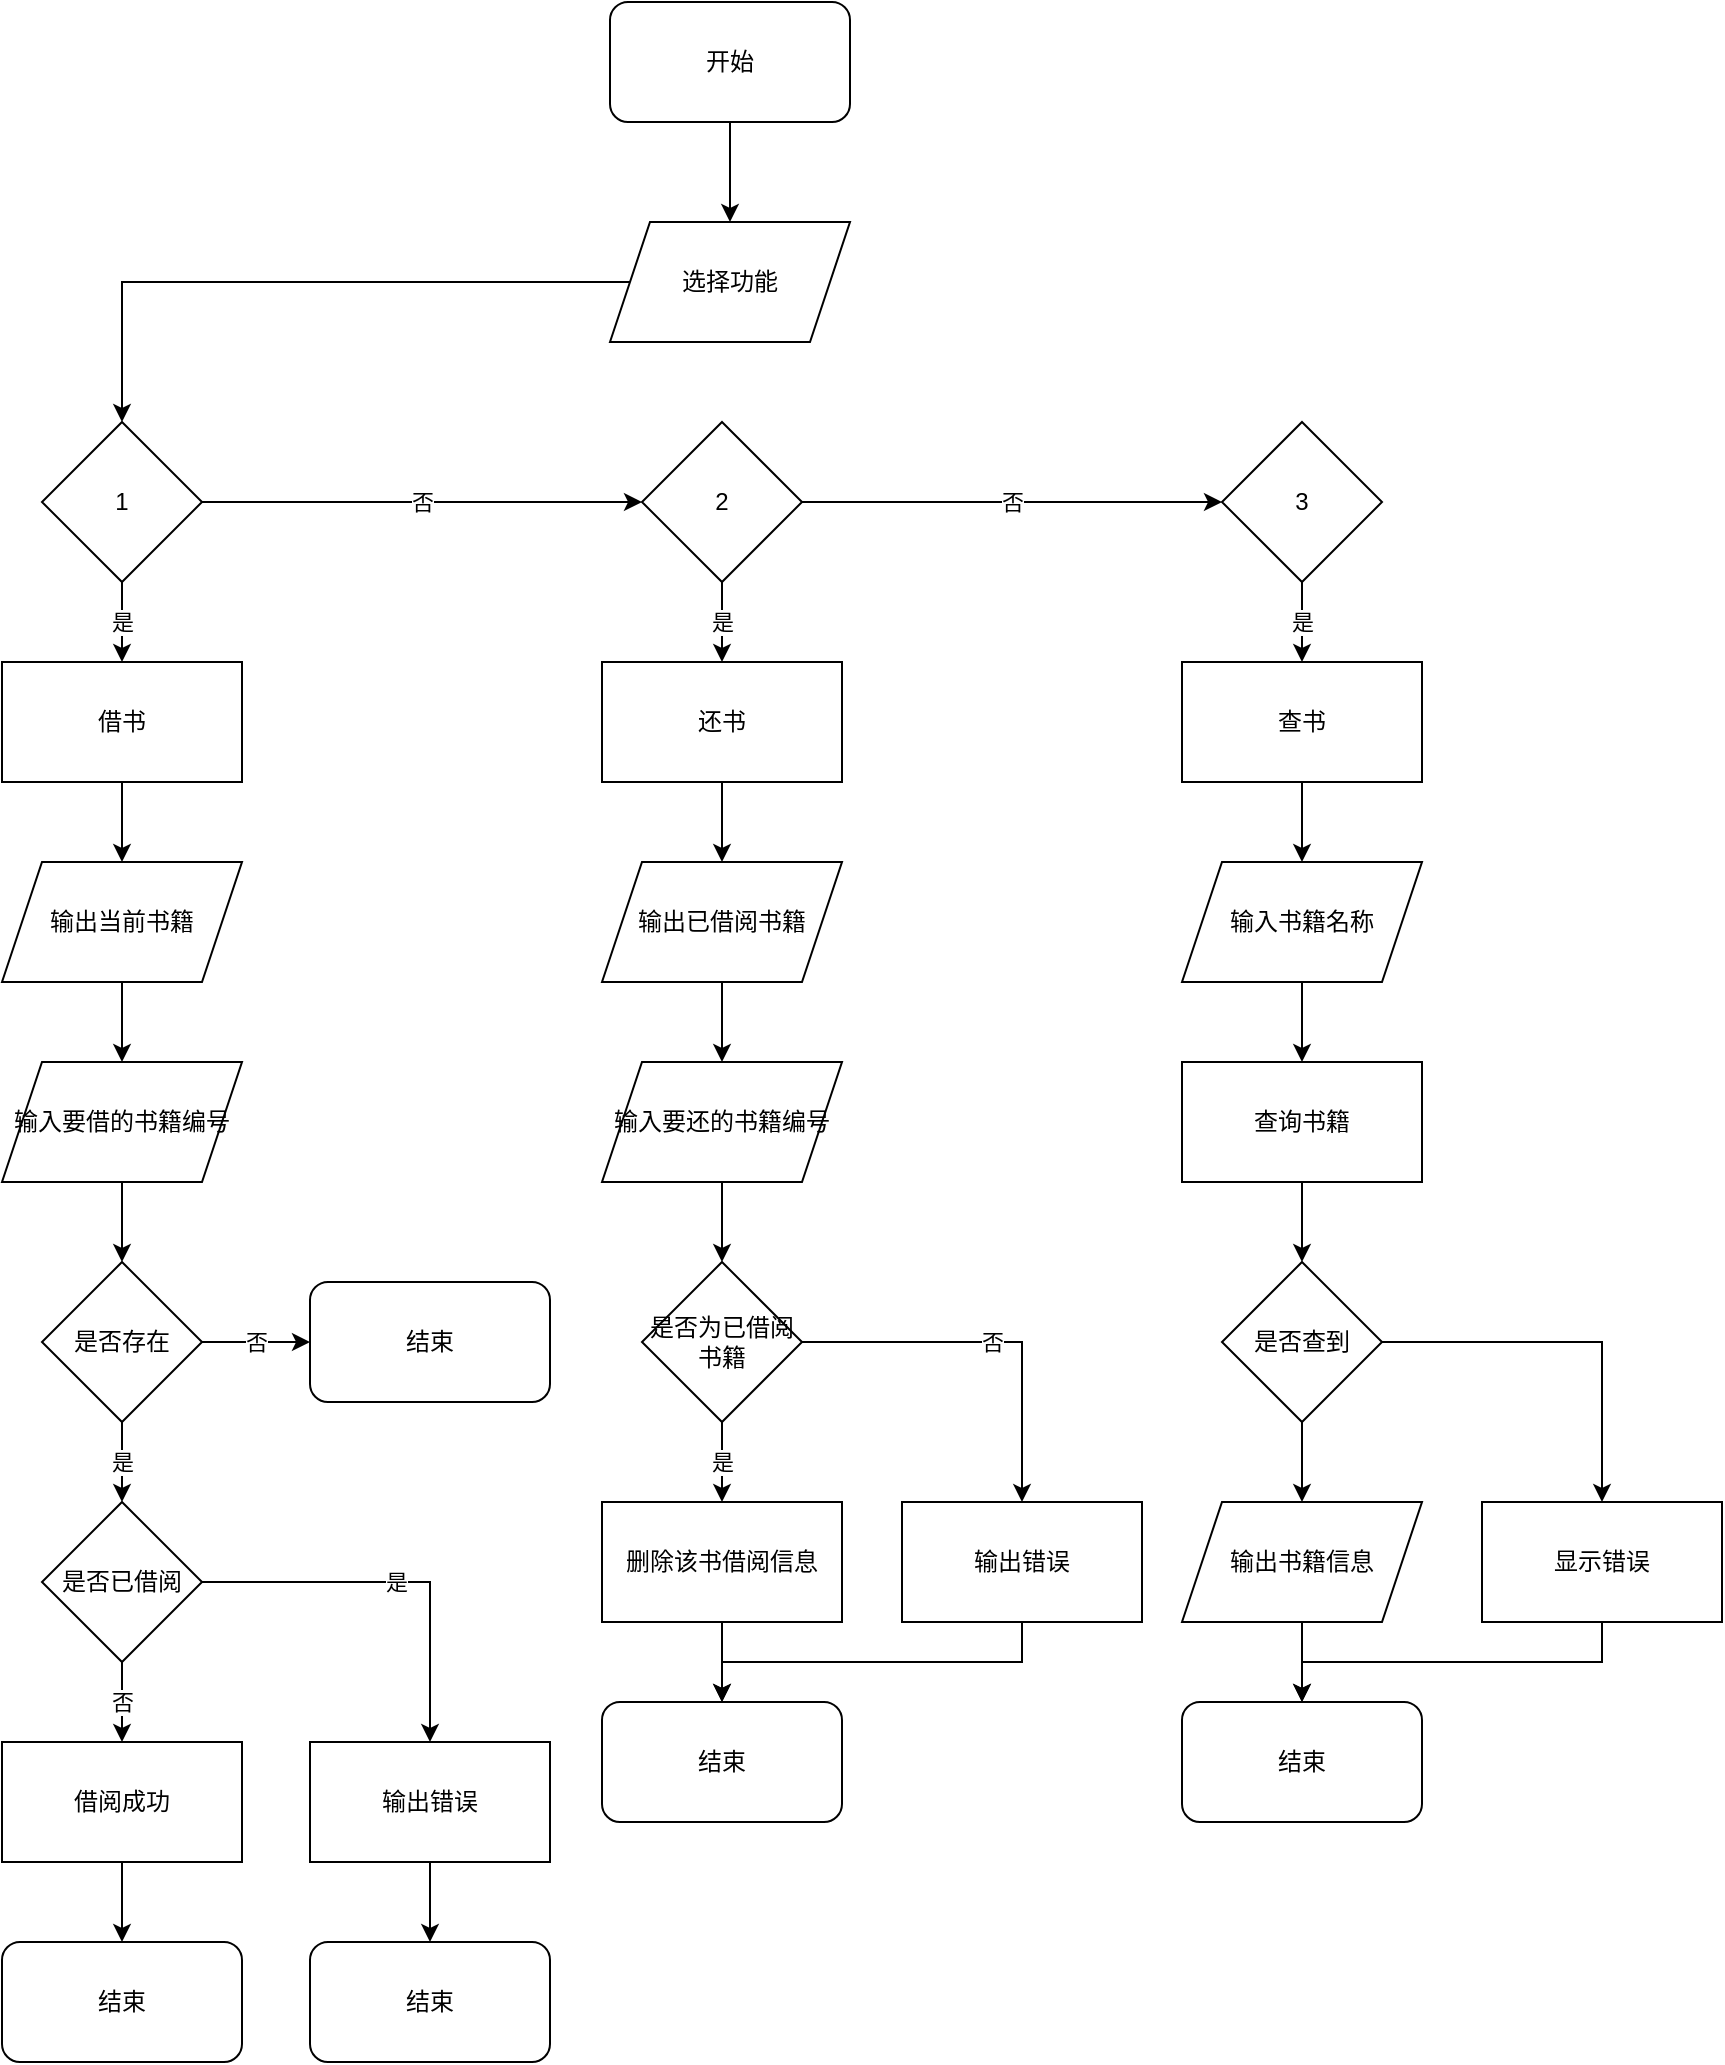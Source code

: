 <mxfile version="21.2.3" type="device">
  <diagram name="第 1 页" id="k4idtBRF-NcGE0bn2KqS">
    <mxGraphModel dx="2360" dy="1212" grid="1" gridSize="10" guides="1" tooltips="1" connect="1" arrows="1" fold="1" page="0" pageScale="1" pageWidth="827" pageHeight="1169" math="0" shadow="0">
      <root>
        <mxCell id="0" />
        <mxCell id="1" parent="0" />
        <mxCell id="Dqlk6_Eph14tMAh5wgXw-3" value="" style="edgeStyle=orthogonalEdgeStyle;rounded=0;orthogonalLoop=1;jettySize=auto;html=1;" parent="1" source="Dqlk6_Eph14tMAh5wgXw-1" target="Dqlk6_Eph14tMAh5wgXw-2" edge="1">
          <mxGeometry relative="1" as="geometry" />
        </mxCell>
        <mxCell id="Dqlk6_Eph14tMAh5wgXw-1" value="开始" style="rounded=1;whiteSpace=wrap;html=1;" parent="1" vertex="1">
          <mxGeometry x="354" y="80" width="120" height="60" as="geometry" />
        </mxCell>
        <mxCell id="Dqlk6_Eph14tMAh5wgXw-5" value="" style="edgeStyle=orthogonalEdgeStyle;rounded=0;orthogonalLoop=1;jettySize=auto;html=1;" parent="1" source="Dqlk6_Eph14tMAh5wgXw-2" target="Dqlk6_Eph14tMAh5wgXw-4" edge="1">
          <mxGeometry relative="1" as="geometry" />
        </mxCell>
        <mxCell id="Dqlk6_Eph14tMAh5wgXw-2" value="选择功能" style="shape=parallelogram;perimeter=parallelogramPerimeter;whiteSpace=wrap;html=1;fixedSize=1;" parent="1" vertex="1">
          <mxGeometry x="354" y="190" width="120" height="60" as="geometry" />
        </mxCell>
        <mxCell id="Dqlk6_Eph14tMAh5wgXw-7" value="否" style="edgeStyle=orthogonalEdgeStyle;rounded=0;orthogonalLoop=1;jettySize=auto;html=1;" parent="1" source="Dqlk6_Eph14tMAh5wgXw-4" target="Dqlk6_Eph14tMAh5wgXw-6" edge="1">
          <mxGeometry relative="1" as="geometry" />
        </mxCell>
        <mxCell id="Dqlk6_Eph14tMAh5wgXw-11" value="是" style="edgeStyle=orthogonalEdgeStyle;rounded=0;orthogonalLoop=1;jettySize=auto;html=1;" parent="1" source="Dqlk6_Eph14tMAh5wgXw-4" target="Dqlk6_Eph14tMAh5wgXw-10" edge="1">
          <mxGeometry relative="1" as="geometry" />
        </mxCell>
        <mxCell id="Dqlk6_Eph14tMAh5wgXw-4" value="1" style="rhombus;whiteSpace=wrap;html=1;" parent="1" vertex="1">
          <mxGeometry x="70" y="290" width="80" height="80" as="geometry" />
        </mxCell>
        <mxCell id="Dqlk6_Eph14tMAh5wgXw-9" value="否" style="edgeStyle=orthogonalEdgeStyle;rounded=0;orthogonalLoop=1;jettySize=auto;html=1;" parent="1" source="Dqlk6_Eph14tMAh5wgXw-6" target="Dqlk6_Eph14tMAh5wgXw-8" edge="1">
          <mxGeometry relative="1" as="geometry" />
        </mxCell>
        <mxCell id="Dqlk6_Eph14tMAh5wgXw-13" value="是" style="edgeStyle=orthogonalEdgeStyle;rounded=0;orthogonalLoop=1;jettySize=auto;html=1;" parent="1" source="Dqlk6_Eph14tMAh5wgXw-6" target="Dqlk6_Eph14tMAh5wgXw-12" edge="1">
          <mxGeometry relative="1" as="geometry" />
        </mxCell>
        <mxCell id="Dqlk6_Eph14tMAh5wgXw-6" value="2" style="rhombus;whiteSpace=wrap;html=1;" parent="1" vertex="1">
          <mxGeometry x="370" y="290" width="80" height="80" as="geometry" />
        </mxCell>
        <mxCell id="Dqlk6_Eph14tMAh5wgXw-15" value="是" style="edgeStyle=orthogonalEdgeStyle;rounded=0;orthogonalLoop=1;jettySize=auto;html=1;" parent="1" source="Dqlk6_Eph14tMAh5wgXw-8" target="Dqlk6_Eph14tMAh5wgXw-14" edge="1">
          <mxGeometry relative="1" as="geometry" />
        </mxCell>
        <mxCell id="Dqlk6_Eph14tMAh5wgXw-8" value="3" style="rhombus;whiteSpace=wrap;html=1;" parent="1" vertex="1">
          <mxGeometry x="660" y="290" width="80" height="80" as="geometry" />
        </mxCell>
        <mxCell id="9v22ILNH9pio8DLFjY2b-2" value="" style="edgeStyle=orthogonalEdgeStyle;rounded=0;orthogonalLoop=1;jettySize=auto;html=1;" edge="1" parent="1" source="Dqlk6_Eph14tMAh5wgXw-10" target="9v22ILNH9pio8DLFjY2b-1">
          <mxGeometry relative="1" as="geometry" />
        </mxCell>
        <mxCell id="Dqlk6_Eph14tMAh5wgXw-10" value="借书" style="whiteSpace=wrap;html=1;" parent="1" vertex="1">
          <mxGeometry x="50" y="410" width="120" height="60" as="geometry" />
        </mxCell>
        <mxCell id="9v22ILNH9pio8DLFjY2b-20" value="" style="edgeStyle=orthogonalEdgeStyle;rounded=0;orthogonalLoop=1;jettySize=auto;html=1;" edge="1" parent="1" source="Dqlk6_Eph14tMAh5wgXw-12" target="9v22ILNH9pio8DLFjY2b-19">
          <mxGeometry relative="1" as="geometry" />
        </mxCell>
        <mxCell id="Dqlk6_Eph14tMAh5wgXw-12" value="还书" style="whiteSpace=wrap;html=1;" parent="1" vertex="1">
          <mxGeometry x="350" y="410" width="120" height="60" as="geometry" />
        </mxCell>
        <mxCell id="9v22ILNH9pio8DLFjY2b-33" value="" style="edgeStyle=orthogonalEdgeStyle;rounded=0;orthogonalLoop=1;jettySize=auto;html=1;" edge="1" parent="1" source="Dqlk6_Eph14tMAh5wgXw-14" target="9v22ILNH9pio8DLFjY2b-32">
          <mxGeometry relative="1" as="geometry" />
        </mxCell>
        <mxCell id="Dqlk6_Eph14tMAh5wgXw-14" value="查书" style="whiteSpace=wrap;html=1;" parent="1" vertex="1">
          <mxGeometry x="640" y="410" width="120" height="60" as="geometry" />
        </mxCell>
        <mxCell id="9v22ILNH9pio8DLFjY2b-4" value="" style="edgeStyle=orthogonalEdgeStyle;rounded=0;orthogonalLoop=1;jettySize=auto;html=1;" edge="1" parent="1" source="9v22ILNH9pio8DLFjY2b-1" target="9v22ILNH9pio8DLFjY2b-3">
          <mxGeometry relative="1" as="geometry" />
        </mxCell>
        <mxCell id="9v22ILNH9pio8DLFjY2b-1" value="输出当前书籍" style="shape=parallelogram;perimeter=parallelogramPerimeter;whiteSpace=wrap;html=1;fixedSize=1;" vertex="1" parent="1">
          <mxGeometry x="50" y="510" width="120" height="60" as="geometry" />
        </mxCell>
        <mxCell id="9v22ILNH9pio8DLFjY2b-6" value="" style="edgeStyle=orthogonalEdgeStyle;rounded=0;orthogonalLoop=1;jettySize=auto;html=1;" edge="1" parent="1" source="9v22ILNH9pio8DLFjY2b-3" target="9v22ILNH9pio8DLFjY2b-5">
          <mxGeometry relative="1" as="geometry" />
        </mxCell>
        <mxCell id="9v22ILNH9pio8DLFjY2b-3" value="输入要借的书籍编号" style="shape=parallelogram;perimeter=parallelogramPerimeter;whiteSpace=wrap;html=1;fixedSize=1;" vertex="1" parent="1">
          <mxGeometry x="50" y="610" width="120" height="60" as="geometry" />
        </mxCell>
        <mxCell id="9v22ILNH9pio8DLFjY2b-8" value="是" style="edgeStyle=orthogonalEdgeStyle;rounded=0;orthogonalLoop=1;jettySize=auto;html=1;" edge="1" parent="1" source="9v22ILNH9pio8DLFjY2b-5" target="9v22ILNH9pio8DLFjY2b-7">
          <mxGeometry relative="1" as="geometry" />
        </mxCell>
        <mxCell id="9v22ILNH9pio8DLFjY2b-14" value="否" style="edgeStyle=orthogonalEdgeStyle;rounded=0;orthogonalLoop=1;jettySize=auto;html=1;" edge="1" parent="1" source="9v22ILNH9pio8DLFjY2b-5" target="9v22ILNH9pio8DLFjY2b-13">
          <mxGeometry relative="1" as="geometry" />
        </mxCell>
        <mxCell id="9v22ILNH9pio8DLFjY2b-5" value="是否存在" style="rhombus;whiteSpace=wrap;html=1;" vertex="1" parent="1">
          <mxGeometry x="70" y="710" width="80" height="80" as="geometry" />
        </mxCell>
        <mxCell id="9v22ILNH9pio8DLFjY2b-10" value="否" style="edgeStyle=orthogonalEdgeStyle;rounded=0;orthogonalLoop=1;jettySize=auto;html=1;" edge="1" parent="1" source="9v22ILNH9pio8DLFjY2b-7" target="9v22ILNH9pio8DLFjY2b-9">
          <mxGeometry relative="1" as="geometry" />
        </mxCell>
        <mxCell id="9v22ILNH9pio8DLFjY2b-12" value="是" style="edgeStyle=orthogonalEdgeStyle;rounded=0;orthogonalLoop=1;jettySize=auto;html=1;" edge="1" parent="1" source="9v22ILNH9pio8DLFjY2b-7" target="9v22ILNH9pio8DLFjY2b-11">
          <mxGeometry relative="1" as="geometry" />
        </mxCell>
        <mxCell id="9v22ILNH9pio8DLFjY2b-7" value="是否已借阅" style="rhombus;whiteSpace=wrap;html=1;" vertex="1" parent="1">
          <mxGeometry x="70" y="830" width="80" height="80" as="geometry" />
        </mxCell>
        <mxCell id="9v22ILNH9pio8DLFjY2b-16" value="" style="edgeStyle=orthogonalEdgeStyle;rounded=0;orthogonalLoop=1;jettySize=auto;html=1;" edge="1" parent="1" source="9v22ILNH9pio8DLFjY2b-9" target="9v22ILNH9pio8DLFjY2b-15">
          <mxGeometry relative="1" as="geometry" />
        </mxCell>
        <mxCell id="9v22ILNH9pio8DLFjY2b-9" value="借阅成功" style="whiteSpace=wrap;html=1;" vertex="1" parent="1">
          <mxGeometry x="50" y="950" width="120" height="60" as="geometry" />
        </mxCell>
        <mxCell id="9v22ILNH9pio8DLFjY2b-18" value="" style="edgeStyle=orthogonalEdgeStyle;rounded=0;orthogonalLoop=1;jettySize=auto;html=1;" edge="1" parent="1" source="9v22ILNH9pio8DLFjY2b-11" target="9v22ILNH9pio8DLFjY2b-17">
          <mxGeometry relative="1" as="geometry" />
        </mxCell>
        <mxCell id="9v22ILNH9pio8DLFjY2b-11" value="输出错误" style="whiteSpace=wrap;html=1;" vertex="1" parent="1">
          <mxGeometry x="204" y="950" width="120" height="60" as="geometry" />
        </mxCell>
        <mxCell id="9v22ILNH9pio8DLFjY2b-13" value="结束" style="rounded=1;whiteSpace=wrap;html=1;" vertex="1" parent="1">
          <mxGeometry x="204" y="720" width="120" height="60" as="geometry" />
        </mxCell>
        <mxCell id="9v22ILNH9pio8DLFjY2b-15" value="结束" style="rounded=1;whiteSpace=wrap;html=1;" vertex="1" parent="1">
          <mxGeometry x="50" y="1050" width="120" height="60" as="geometry" />
        </mxCell>
        <mxCell id="9v22ILNH9pio8DLFjY2b-17" value="结束" style="rounded=1;whiteSpace=wrap;html=1;" vertex="1" parent="1">
          <mxGeometry x="204" y="1050" width="120" height="60" as="geometry" />
        </mxCell>
        <mxCell id="9v22ILNH9pio8DLFjY2b-22" value="" style="edgeStyle=orthogonalEdgeStyle;rounded=0;orthogonalLoop=1;jettySize=auto;html=1;" edge="1" parent="1" source="9v22ILNH9pio8DLFjY2b-19" target="9v22ILNH9pio8DLFjY2b-21">
          <mxGeometry relative="1" as="geometry" />
        </mxCell>
        <mxCell id="9v22ILNH9pio8DLFjY2b-19" value="输出已借阅书籍" style="shape=parallelogram;perimeter=parallelogramPerimeter;whiteSpace=wrap;html=1;fixedSize=1;" vertex="1" parent="1">
          <mxGeometry x="350" y="510" width="120" height="60" as="geometry" />
        </mxCell>
        <mxCell id="9v22ILNH9pio8DLFjY2b-24" value="" style="edgeStyle=orthogonalEdgeStyle;rounded=0;orthogonalLoop=1;jettySize=auto;html=1;" edge="1" parent="1" source="9v22ILNH9pio8DLFjY2b-21" target="9v22ILNH9pio8DLFjY2b-23">
          <mxGeometry relative="1" as="geometry" />
        </mxCell>
        <mxCell id="9v22ILNH9pio8DLFjY2b-21" value="输入要还的书籍编号" style="shape=parallelogram;perimeter=parallelogramPerimeter;whiteSpace=wrap;html=1;fixedSize=1;" vertex="1" parent="1">
          <mxGeometry x="350" y="610" width="120" height="60" as="geometry" />
        </mxCell>
        <mxCell id="9v22ILNH9pio8DLFjY2b-26" value="是" style="edgeStyle=orthogonalEdgeStyle;rounded=0;orthogonalLoop=1;jettySize=auto;html=1;" edge="1" parent="1" source="9v22ILNH9pio8DLFjY2b-23" target="9v22ILNH9pio8DLFjY2b-25">
          <mxGeometry relative="1" as="geometry" />
        </mxCell>
        <mxCell id="9v22ILNH9pio8DLFjY2b-30" value="否" style="edgeStyle=orthogonalEdgeStyle;rounded=0;orthogonalLoop=1;jettySize=auto;html=1;" edge="1" parent="1" source="9v22ILNH9pio8DLFjY2b-23" target="9v22ILNH9pio8DLFjY2b-29">
          <mxGeometry relative="1" as="geometry" />
        </mxCell>
        <mxCell id="9v22ILNH9pio8DLFjY2b-23" value="是否为已借阅书籍" style="rhombus;whiteSpace=wrap;html=1;" vertex="1" parent="1">
          <mxGeometry x="370" y="710" width="80" height="80" as="geometry" />
        </mxCell>
        <mxCell id="9v22ILNH9pio8DLFjY2b-28" value="" style="edgeStyle=orthogonalEdgeStyle;rounded=0;orthogonalLoop=1;jettySize=auto;html=1;" edge="1" parent="1" source="9v22ILNH9pio8DLFjY2b-25" target="9v22ILNH9pio8DLFjY2b-27">
          <mxGeometry relative="1" as="geometry" />
        </mxCell>
        <mxCell id="9v22ILNH9pio8DLFjY2b-25" value="删除该书借阅信息" style="whiteSpace=wrap;html=1;" vertex="1" parent="1">
          <mxGeometry x="350" y="830" width="120" height="60" as="geometry" />
        </mxCell>
        <mxCell id="9v22ILNH9pio8DLFjY2b-27" value="结束" style="rounded=1;whiteSpace=wrap;html=1;" vertex="1" parent="1">
          <mxGeometry x="350" y="930" width="120" height="60" as="geometry" />
        </mxCell>
        <mxCell id="9v22ILNH9pio8DLFjY2b-31" style="edgeStyle=orthogonalEdgeStyle;rounded=0;orthogonalLoop=1;jettySize=auto;html=1;" edge="1" parent="1" source="9v22ILNH9pio8DLFjY2b-29" target="9v22ILNH9pio8DLFjY2b-27">
          <mxGeometry relative="1" as="geometry">
            <Array as="points">
              <mxPoint x="560" y="910" />
              <mxPoint x="410" y="910" />
            </Array>
          </mxGeometry>
        </mxCell>
        <mxCell id="9v22ILNH9pio8DLFjY2b-29" value="输出错误" style="whiteSpace=wrap;html=1;" vertex="1" parent="1">
          <mxGeometry x="500" y="830" width="120" height="60" as="geometry" />
        </mxCell>
        <mxCell id="9v22ILNH9pio8DLFjY2b-37" value="" style="edgeStyle=orthogonalEdgeStyle;rounded=0;orthogonalLoop=1;jettySize=auto;html=1;" edge="1" parent="1" source="9v22ILNH9pio8DLFjY2b-32" target="9v22ILNH9pio8DLFjY2b-36">
          <mxGeometry relative="1" as="geometry" />
        </mxCell>
        <mxCell id="9v22ILNH9pio8DLFjY2b-32" value="输入书籍名称" style="shape=parallelogram;perimeter=parallelogramPerimeter;whiteSpace=wrap;html=1;fixedSize=1;" vertex="1" parent="1">
          <mxGeometry x="640" y="510" width="120" height="60" as="geometry" />
        </mxCell>
        <mxCell id="9v22ILNH9pio8DLFjY2b-39" value="" style="edgeStyle=orthogonalEdgeStyle;rounded=0;orthogonalLoop=1;jettySize=auto;html=1;" edge="1" parent="1" source="9v22ILNH9pio8DLFjY2b-36" target="9v22ILNH9pio8DLFjY2b-38">
          <mxGeometry relative="1" as="geometry" />
        </mxCell>
        <mxCell id="9v22ILNH9pio8DLFjY2b-36" value="查询书籍" style="whiteSpace=wrap;html=1;" vertex="1" parent="1">
          <mxGeometry x="640" y="610" width="120" height="60" as="geometry" />
        </mxCell>
        <mxCell id="9v22ILNH9pio8DLFjY2b-41" value="" style="edgeStyle=orthogonalEdgeStyle;rounded=0;orthogonalLoop=1;jettySize=auto;html=1;" edge="1" parent="1" source="9v22ILNH9pio8DLFjY2b-38" target="9v22ILNH9pio8DLFjY2b-40">
          <mxGeometry relative="1" as="geometry" />
        </mxCell>
        <mxCell id="9v22ILNH9pio8DLFjY2b-43" value="" style="edgeStyle=orthogonalEdgeStyle;rounded=0;orthogonalLoop=1;jettySize=auto;html=1;" edge="1" parent="1" source="9v22ILNH9pio8DLFjY2b-38" target="9v22ILNH9pio8DLFjY2b-42">
          <mxGeometry relative="1" as="geometry" />
        </mxCell>
        <mxCell id="9v22ILNH9pio8DLFjY2b-38" value="是否查到" style="rhombus;whiteSpace=wrap;html=1;" vertex="1" parent="1">
          <mxGeometry x="660" y="710" width="80" height="80" as="geometry" />
        </mxCell>
        <mxCell id="9v22ILNH9pio8DLFjY2b-45" value="" style="edgeStyle=orthogonalEdgeStyle;rounded=0;orthogonalLoop=1;jettySize=auto;html=1;" edge="1" parent="1" source="9v22ILNH9pio8DLFjY2b-40" target="9v22ILNH9pio8DLFjY2b-44">
          <mxGeometry relative="1" as="geometry" />
        </mxCell>
        <mxCell id="9v22ILNH9pio8DLFjY2b-40" value="输出书籍信息" style="shape=parallelogram;perimeter=parallelogramPerimeter;whiteSpace=wrap;html=1;fixedSize=1;" vertex="1" parent="1">
          <mxGeometry x="640" y="830" width="120" height="60" as="geometry" />
        </mxCell>
        <mxCell id="9v22ILNH9pio8DLFjY2b-46" style="edgeStyle=orthogonalEdgeStyle;rounded=0;orthogonalLoop=1;jettySize=auto;html=1;" edge="1" parent="1" source="9v22ILNH9pio8DLFjY2b-42" target="9v22ILNH9pio8DLFjY2b-44">
          <mxGeometry relative="1" as="geometry">
            <Array as="points">
              <mxPoint x="850" y="910" />
              <mxPoint x="700" y="910" />
            </Array>
          </mxGeometry>
        </mxCell>
        <mxCell id="9v22ILNH9pio8DLFjY2b-42" value="显示错误" style="whiteSpace=wrap;html=1;" vertex="1" parent="1">
          <mxGeometry x="790" y="830" width="120" height="60" as="geometry" />
        </mxCell>
        <mxCell id="9v22ILNH9pio8DLFjY2b-44" value="结束" style="rounded=1;whiteSpace=wrap;html=1;" vertex="1" parent="1">
          <mxGeometry x="640" y="930" width="120" height="60" as="geometry" />
        </mxCell>
      </root>
    </mxGraphModel>
  </diagram>
</mxfile>
